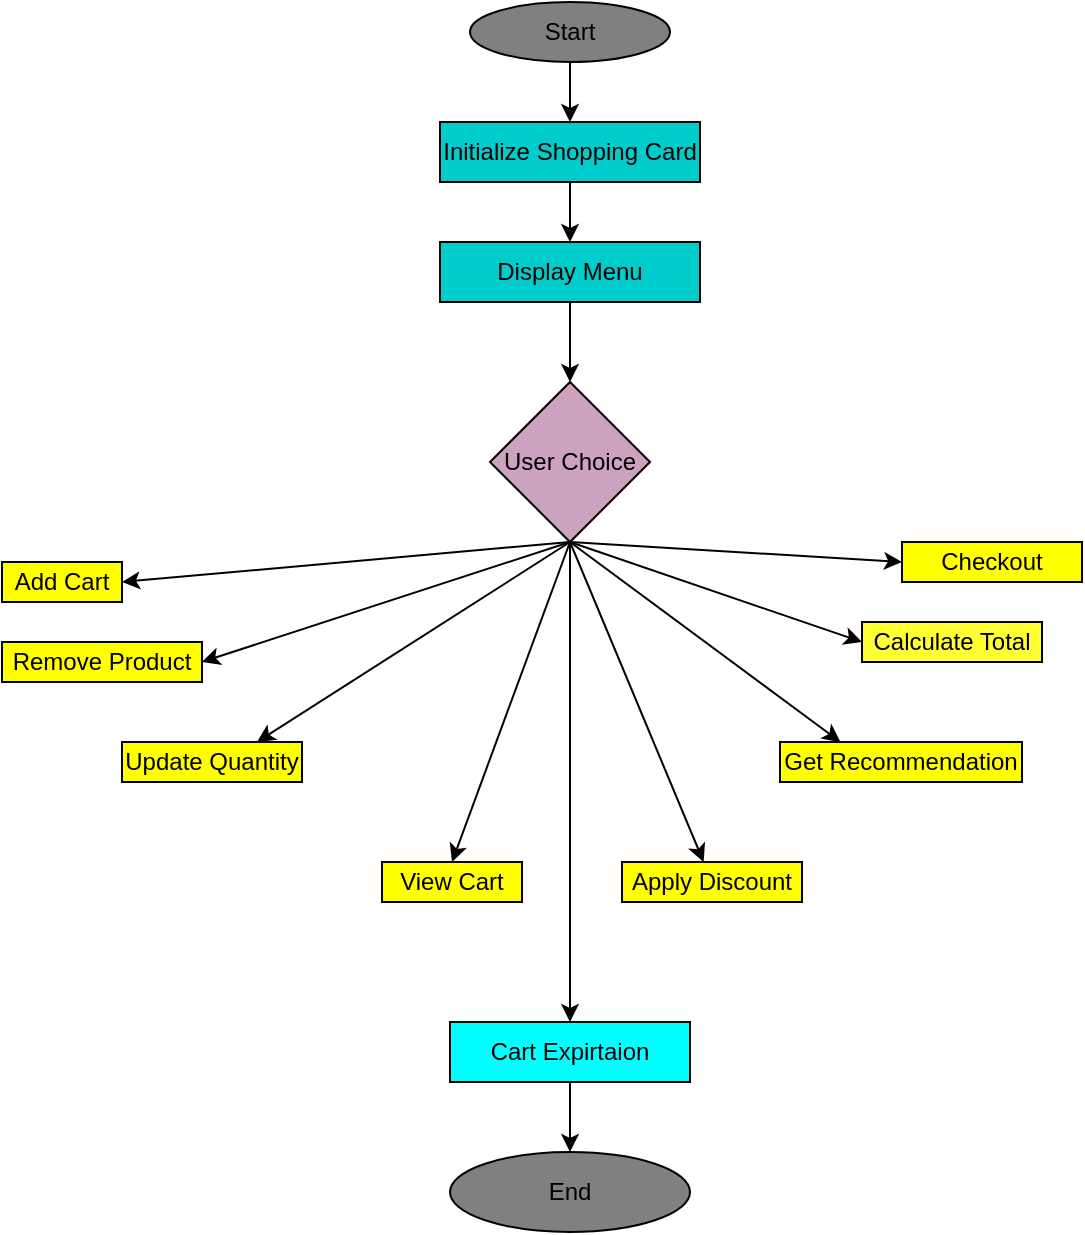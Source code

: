 <mxfile version="24.8.2">
  <diagram id="C5RBs43oDa-KdzZeNtuy" name="Page-1">
    <mxGraphModel dx="1130" dy="667" grid="1" gridSize="10" guides="1" tooltips="1" connect="1" arrows="1" fold="1" page="1" pageScale="1" pageWidth="827" pageHeight="1169" math="0" shadow="0">
      <root>
        <mxCell id="WIyWlLk6GJQsqaUBKTNV-0" />
        <mxCell id="WIyWlLk6GJQsqaUBKTNV-1" parent="WIyWlLk6GJQsqaUBKTNV-0" />
        <mxCell id="8QwRIge2SXFcwP3iRtz2-3" value="Start" style="ellipse;whiteSpace=wrap;html=1;fillColor=#808080;" vertex="1" parent="WIyWlLk6GJQsqaUBKTNV-1">
          <mxGeometry x="364" y="10" width="100" height="30" as="geometry" />
        </mxCell>
        <mxCell id="8QwRIge2SXFcwP3iRtz2-4" value="Initialize Shopping Card" style="rounded=0;whiteSpace=wrap;html=1;fillColor=#00CCCC;" vertex="1" parent="WIyWlLk6GJQsqaUBKTNV-1">
          <mxGeometry x="349" y="70" width="130" height="30" as="geometry" />
        </mxCell>
        <mxCell id="8QwRIge2SXFcwP3iRtz2-13" value="Display Menu" style="rounded=0;whiteSpace=wrap;html=1;fillColor=#00CCCC;" vertex="1" parent="WIyWlLk6GJQsqaUBKTNV-1">
          <mxGeometry x="349" y="130" width="130" height="30" as="geometry" />
        </mxCell>
        <mxCell id="8QwRIge2SXFcwP3iRtz2-14" value="User Choice" style="rhombus;whiteSpace=wrap;html=1;fillColor=#CDA2BE;" vertex="1" parent="WIyWlLk6GJQsqaUBKTNV-1">
          <mxGeometry x="374" y="200" width="80" height="80" as="geometry" />
        </mxCell>
        <mxCell id="8QwRIge2SXFcwP3iRtz2-16" value="Add Cart" style="rounded=0;whiteSpace=wrap;html=1;fillColor=#FFFF00;" vertex="1" parent="WIyWlLk6GJQsqaUBKTNV-1">
          <mxGeometry x="130" y="290" width="60" height="20" as="geometry" />
        </mxCell>
        <mxCell id="8QwRIge2SXFcwP3iRtz2-17" value="Remove Product" style="rounded=0;whiteSpace=wrap;html=1;fillColor=#FFFF00;" vertex="1" parent="WIyWlLk6GJQsqaUBKTNV-1">
          <mxGeometry x="130" y="330" width="100" height="20" as="geometry" />
        </mxCell>
        <mxCell id="8QwRIge2SXFcwP3iRtz2-18" value="Update Quantity" style="rounded=0;whiteSpace=wrap;html=1;fillColor=#FFFF00;" vertex="1" parent="WIyWlLk6GJQsqaUBKTNV-1">
          <mxGeometry x="190" y="380" width="90" height="20" as="geometry" />
        </mxCell>
        <mxCell id="8QwRIge2SXFcwP3iRtz2-19" value="View Cart" style="rounded=0;whiteSpace=wrap;html=1;fillColor=#FFFF00;" vertex="1" parent="WIyWlLk6GJQsqaUBKTNV-1">
          <mxGeometry x="320" y="440" width="70" height="20" as="geometry" />
        </mxCell>
        <mxCell id="8QwRIge2SXFcwP3iRtz2-20" value="Calculate Total" style="rounded=0;whiteSpace=wrap;html=1;fillColor=#FFFF33;" vertex="1" parent="WIyWlLk6GJQsqaUBKTNV-1">
          <mxGeometry x="560" y="320" width="90" height="20" as="geometry" />
        </mxCell>
        <mxCell id="8QwRIge2SXFcwP3iRtz2-24" value="Apply Discount" style="rounded=0;whiteSpace=wrap;html=1;fillColor=#FFFF00;" vertex="1" parent="WIyWlLk6GJQsqaUBKTNV-1">
          <mxGeometry x="440" y="440" width="90" height="20" as="geometry" />
        </mxCell>
        <mxCell id="8QwRIge2SXFcwP3iRtz2-25" value="Checkout" style="rounded=0;whiteSpace=wrap;html=1;fillColor=#FFFF00;" vertex="1" parent="WIyWlLk6GJQsqaUBKTNV-1">
          <mxGeometry x="580" y="280" width="90" height="20" as="geometry" />
        </mxCell>
        <mxCell id="8QwRIge2SXFcwP3iRtz2-26" value="Get Recommendation" style="rounded=0;whiteSpace=wrap;html=1;fillColor=#FFFF00;" vertex="1" parent="WIyWlLk6GJQsqaUBKTNV-1">
          <mxGeometry x="519" y="380" width="121" height="20" as="geometry" />
        </mxCell>
        <mxCell id="8QwRIge2SXFcwP3iRtz2-37" value="Cart Expirtaion" style="rounded=0;whiteSpace=wrap;html=1;fillColor=#00FFFF;" vertex="1" parent="WIyWlLk6GJQsqaUBKTNV-1">
          <mxGeometry x="354" y="520" width="120" height="30" as="geometry" />
        </mxCell>
        <mxCell id="8QwRIge2SXFcwP3iRtz2-38" value="End" style="ellipse;whiteSpace=wrap;html=1;fillColor=#808080;" vertex="1" parent="WIyWlLk6GJQsqaUBKTNV-1">
          <mxGeometry x="354" y="585" width="120" height="40" as="geometry" />
        </mxCell>
        <mxCell id="8QwRIge2SXFcwP3iRtz2-39" value="" style="endArrow=classic;html=1;rounded=0;exitX=0.5;exitY=1;exitDx=0;exitDy=0;entryX=0.5;entryY=0;entryDx=0;entryDy=0;" edge="1" parent="WIyWlLk6GJQsqaUBKTNV-1" source="8QwRIge2SXFcwP3iRtz2-3" target="8QwRIge2SXFcwP3iRtz2-4">
          <mxGeometry width="50" height="50" relative="1" as="geometry">
            <mxPoint x="460" y="180" as="sourcePoint" />
            <mxPoint x="510" y="130" as="targetPoint" />
          </mxGeometry>
        </mxCell>
        <mxCell id="8QwRIge2SXFcwP3iRtz2-40" value="" style="endArrow=classic;html=1;rounded=0;exitX=0.5;exitY=1;exitDx=0;exitDy=0;entryX=0.5;entryY=0;entryDx=0;entryDy=0;" edge="1" parent="WIyWlLk6GJQsqaUBKTNV-1" source="8QwRIge2SXFcwP3iRtz2-4" target="8QwRIge2SXFcwP3iRtz2-13">
          <mxGeometry width="50" height="50" relative="1" as="geometry">
            <mxPoint x="423" y="90" as="sourcePoint" />
            <mxPoint x="519" y="130" as="targetPoint" />
          </mxGeometry>
        </mxCell>
        <mxCell id="8QwRIge2SXFcwP3iRtz2-41" value="" style="endArrow=classic;html=1;rounded=0;exitX=0.5;exitY=1;exitDx=0;exitDy=0;entryX=0.5;entryY=0;entryDx=0;entryDy=0;" edge="1" parent="WIyWlLk6GJQsqaUBKTNV-1" source="8QwRIge2SXFcwP3iRtz2-13" target="8QwRIge2SXFcwP3iRtz2-14">
          <mxGeometry width="50" height="50" relative="1" as="geometry">
            <mxPoint x="420" y="180" as="sourcePoint" />
            <mxPoint x="510" y="250" as="targetPoint" />
          </mxGeometry>
        </mxCell>
        <mxCell id="8QwRIge2SXFcwP3iRtz2-44" value="" style="endArrow=classic;html=1;rounded=0;exitX=0.5;exitY=1;exitDx=0;exitDy=0;entryX=1;entryY=0.5;entryDx=0;entryDy=0;" edge="1" parent="WIyWlLk6GJQsqaUBKTNV-1" source="8QwRIge2SXFcwP3iRtz2-14" target="8QwRIge2SXFcwP3iRtz2-16">
          <mxGeometry width="50" height="50" relative="1" as="geometry">
            <mxPoint x="460" y="300" as="sourcePoint" />
            <mxPoint x="510" y="250" as="targetPoint" />
          </mxGeometry>
        </mxCell>
        <mxCell id="8QwRIge2SXFcwP3iRtz2-45" value="" style="endArrow=classic;html=1;rounded=0;exitX=0.5;exitY=1;exitDx=0;exitDy=0;entryX=1;entryY=0.5;entryDx=0;entryDy=0;" edge="1" parent="WIyWlLk6GJQsqaUBKTNV-1" source="8QwRIge2SXFcwP3iRtz2-14" target="8QwRIge2SXFcwP3iRtz2-17">
          <mxGeometry width="50" height="50" relative="1" as="geometry">
            <mxPoint x="460" y="300" as="sourcePoint" />
            <mxPoint x="510" y="250" as="targetPoint" />
          </mxGeometry>
        </mxCell>
        <mxCell id="8QwRIge2SXFcwP3iRtz2-46" value="" style="endArrow=classic;html=1;rounded=0;entryX=0.75;entryY=0;entryDx=0;entryDy=0;" edge="1" parent="WIyWlLk6GJQsqaUBKTNV-1" target="8QwRIge2SXFcwP3iRtz2-18">
          <mxGeometry width="50" height="50" relative="1" as="geometry">
            <mxPoint x="414" y="280" as="sourcePoint" />
            <mxPoint x="510" y="250" as="targetPoint" />
          </mxGeometry>
        </mxCell>
        <mxCell id="8QwRIge2SXFcwP3iRtz2-47" value="" style="endArrow=classic;html=1;rounded=0;exitX=0.5;exitY=1;exitDx=0;exitDy=0;entryX=0;entryY=0.5;entryDx=0;entryDy=0;" edge="1" parent="WIyWlLk6GJQsqaUBKTNV-1" source="8QwRIge2SXFcwP3iRtz2-14" target="8QwRIge2SXFcwP3iRtz2-25">
          <mxGeometry width="50" height="50" relative="1" as="geometry">
            <mxPoint x="460" y="300" as="sourcePoint" />
            <mxPoint x="510" y="250" as="targetPoint" />
          </mxGeometry>
        </mxCell>
        <mxCell id="8QwRIge2SXFcwP3iRtz2-48" value="" style="endArrow=classic;html=1;rounded=0;entryX=0;entryY=0.5;entryDx=0;entryDy=0;" edge="1" parent="WIyWlLk6GJQsqaUBKTNV-1" target="8QwRIge2SXFcwP3iRtz2-20">
          <mxGeometry width="50" height="50" relative="1" as="geometry">
            <mxPoint x="414" y="280" as="sourcePoint" />
            <mxPoint x="510" y="250" as="targetPoint" />
          </mxGeometry>
        </mxCell>
        <mxCell id="8QwRIge2SXFcwP3iRtz2-49" value="" style="endArrow=classic;html=1;rounded=0;exitX=0.5;exitY=1;exitDx=0;exitDy=0;entryX=0.25;entryY=0;entryDx=0;entryDy=0;" edge="1" parent="WIyWlLk6GJQsqaUBKTNV-1" source="8QwRIge2SXFcwP3iRtz2-14" target="8QwRIge2SXFcwP3iRtz2-26">
          <mxGeometry width="50" height="50" relative="1" as="geometry">
            <mxPoint x="460" y="300" as="sourcePoint" />
            <mxPoint x="510" y="250" as="targetPoint" />
          </mxGeometry>
        </mxCell>
        <mxCell id="8QwRIge2SXFcwP3iRtz2-50" value="" style="endArrow=classic;html=1;rounded=0;exitX=0.5;exitY=1;exitDx=0;exitDy=0;entryX=0.5;entryY=0;entryDx=0;entryDy=0;" edge="1" parent="WIyWlLk6GJQsqaUBKTNV-1" source="8QwRIge2SXFcwP3iRtz2-14" target="8QwRIge2SXFcwP3iRtz2-19">
          <mxGeometry width="50" height="50" relative="1" as="geometry">
            <mxPoint x="460" y="300" as="sourcePoint" />
            <mxPoint x="510" y="250" as="targetPoint" />
          </mxGeometry>
        </mxCell>
        <mxCell id="8QwRIge2SXFcwP3iRtz2-51" value="" style="endArrow=classic;html=1;rounded=0;exitX=0.5;exitY=1;exitDx=0;exitDy=0;" edge="1" parent="WIyWlLk6GJQsqaUBKTNV-1" source="8QwRIge2SXFcwP3iRtz2-14" target="8QwRIge2SXFcwP3iRtz2-24">
          <mxGeometry width="50" height="50" relative="1" as="geometry">
            <mxPoint x="460" y="300" as="sourcePoint" />
            <mxPoint x="510" y="250" as="targetPoint" />
          </mxGeometry>
        </mxCell>
        <mxCell id="8QwRIge2SXFcwP3iRtz2-54" value="" style="endArrow=classic;html=1;rounded=0;exitX=0.5;exitY=1;exitDx=0;exitDy=0;entryX=0.5;entryY=0;entryDx=0;entryDy=0;" edge="1" parent="WIyWlLk6GJQsqaUBKTNV-1" source="8QwRIge2SXFcwP3iRtz2-14" target="8QwRIge2SXFcwP3iRtz2-37">
          <mxGeometry width="50" height="50" relative="1" as="geometry">
            <mxPoint x="500" y="370" as="sourcePoint" />
            <mxPoint x="550" y="320" as="targetPoint" />
          </mxGeometry>
        </mxCell>
        <mxCell id="8QwRIge2SXFcwP3iRtz2-56" value="" style="endArrow=classic;html=1;rounded=0;exitX=0.5;exitY=1;exitDx=0;exitDy=0;entryX=0.5;entryY=0;entryDx=0;entryDy=0;" edge="1" parent="WIyWlLk6GJQsqaUBKTNV-1" source="8QwRIge2SXFcwP3iRtz2-37" target="8QwRIge2SXFcwP3iRtz2-38">
          <mxGeometry width="50" height="50" relative="1" as="geometry">
            <mxPoint x="500" y="370" as="sourcePoint" />
            <mxPoint x="550" y="320" as="targetPoint" />
          </mxGeometry>
        </mxCell>
      </root>
    </mxGraphModel>
  </diagram>
</mxfile>
